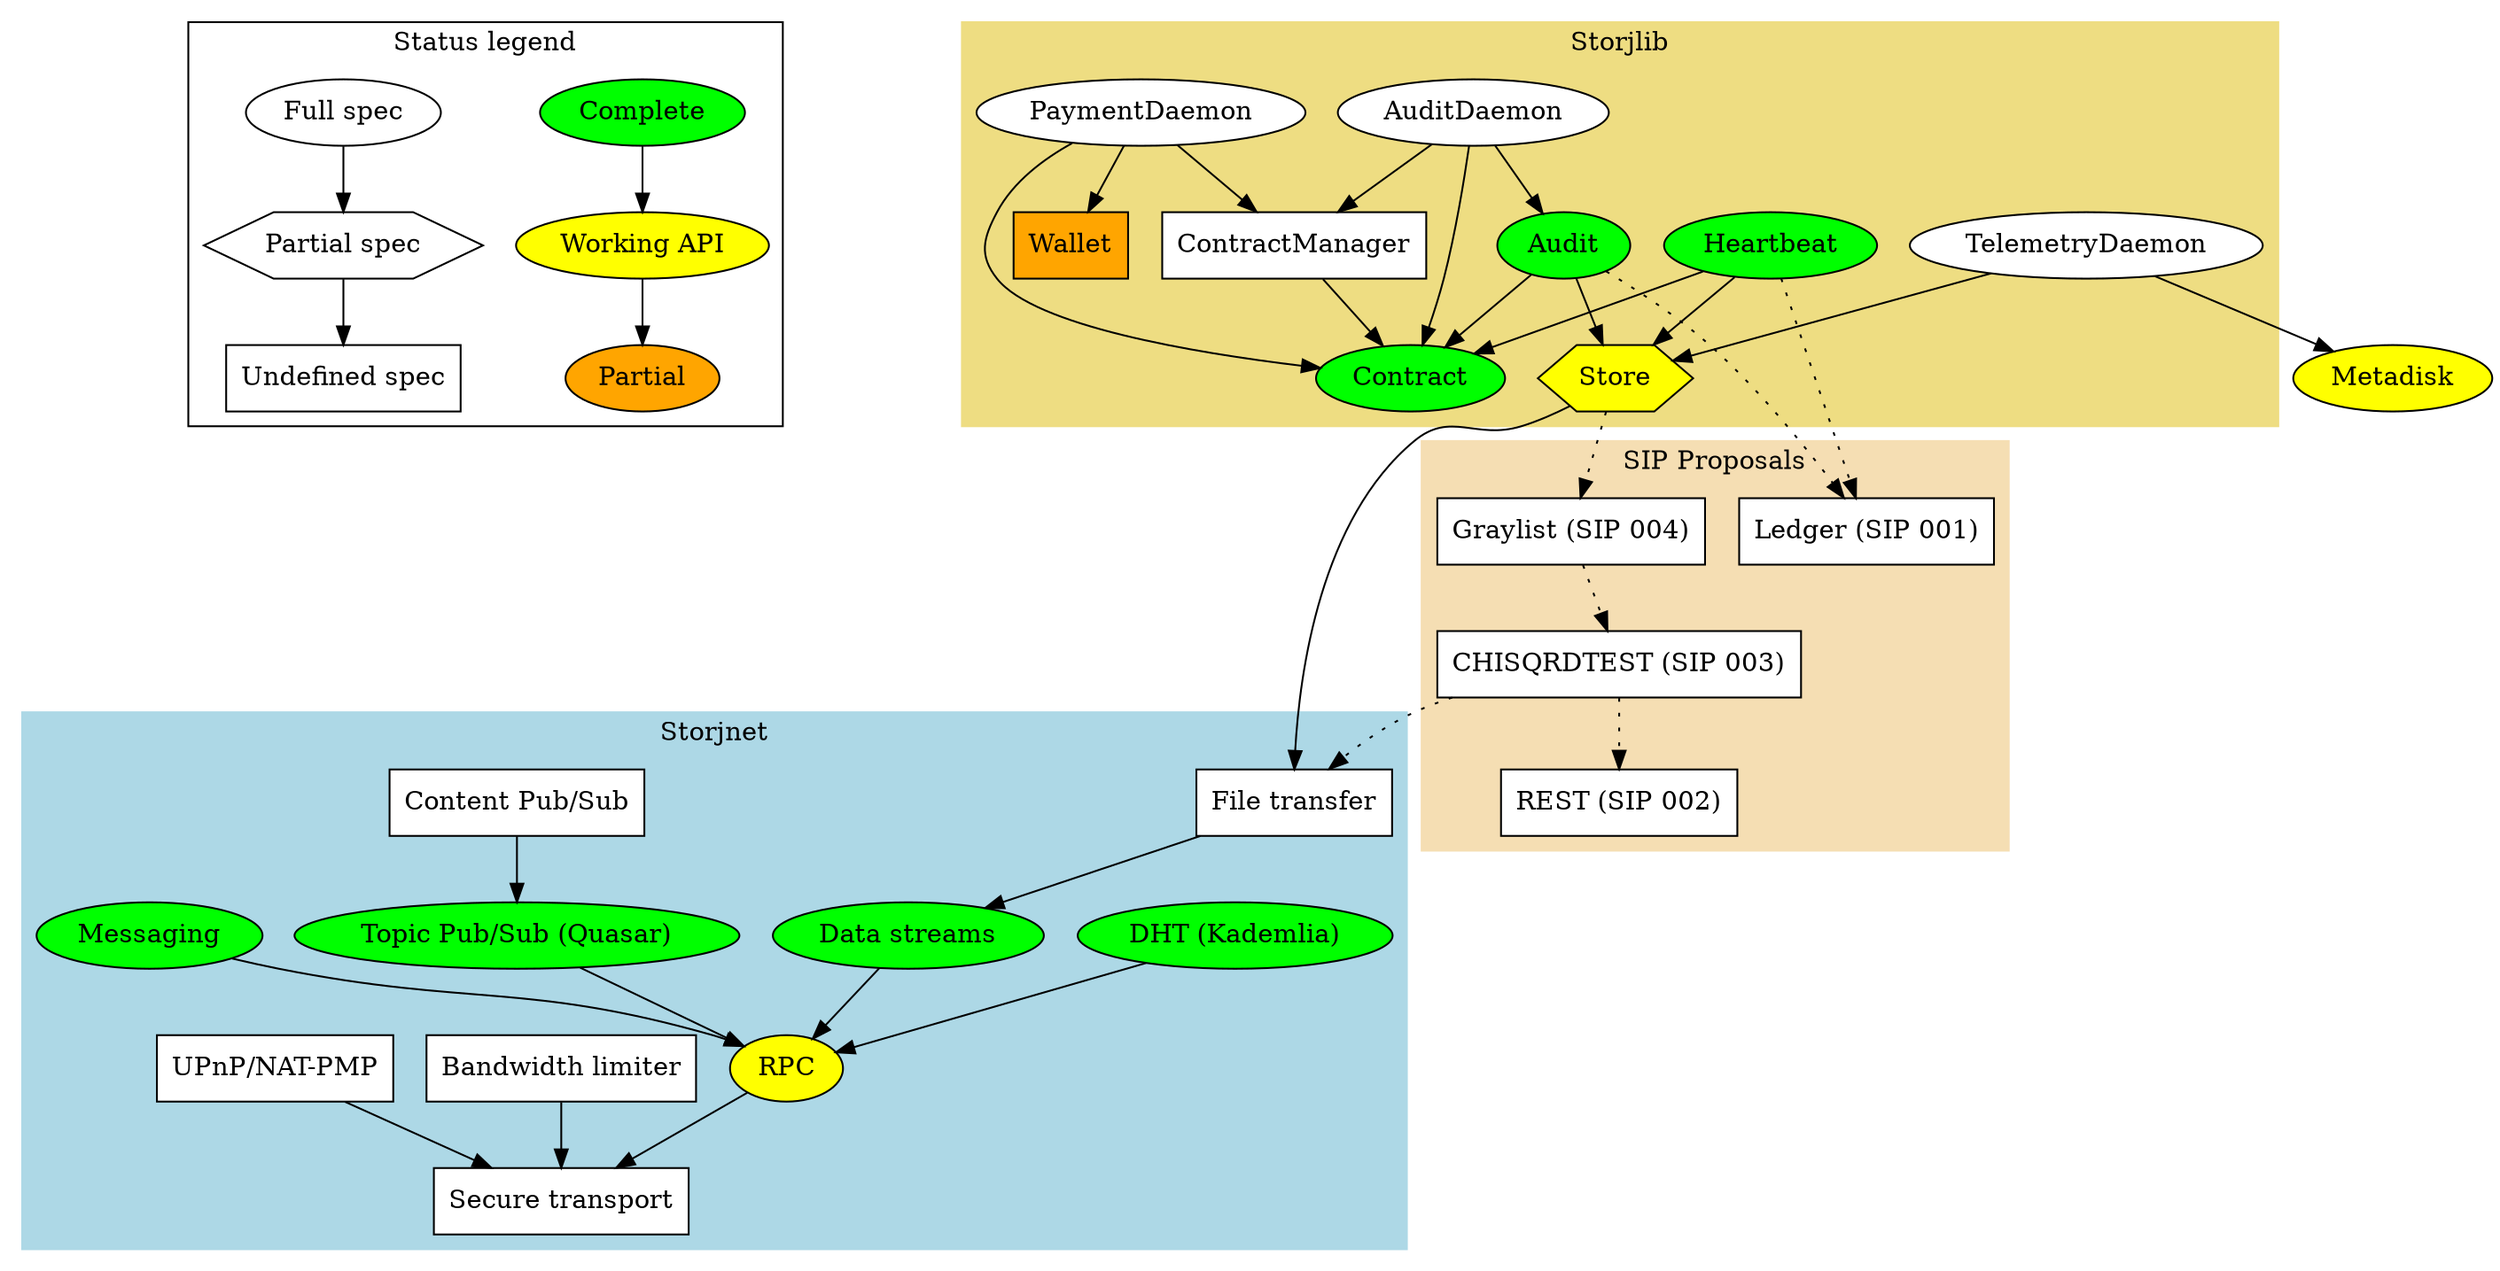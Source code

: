 // syntax guide: http://www.graphviz.org/pdf/dotguide.pdf
// compile png: `dot -Tpng status.dot -o status.png`
// compile pdf: `dot -Tpdf status.dot -o status.pdf`


digraph G {
    node [shape="box", style="filled", color="black", fillcolor="white"];

    // LEGEND
    subgraph cluster_0 {
        label = "Status legend";

        "Complete" [fillcolor=green, shape=ellipse];
        "Working API" [fillcolor=yellow, shape=ellipse];
        "Partial" [fillcolor=orange, shape=ellipse];

        "Full spec" [shape=ellipse];
        "Partial spec" [shape=hexagon];
        "Undefined spec" [shape=box];
    };
    "Complete" -> "Working API" -> "Partial";
    "Full spec" -> "Partial spec" -> "Undefined spec";


    // STORJNET
    subgraph cluster_1 {
        label = "Storjnet";
        style=filled;
        color=lightblue;

        "DHT (Kademlia)" [fillcolor=green, shape=ellipse];
        "Topic Pub/Sub (Quasar)" [fillcolor=green, shape=ellipse]; // enable publishing and subscribing to events
        "Data streams" [fillcolor=green, shape=ellipse]; // full duplex data transfer
        "File transfer";
        "Content Pub/Sub" [shape=box]; // enable publishing and subscribing to events
        "Messaging" [fillcolor=green, shape=ellipse]; // to shortcut the pubsub after peer found
        "RPC" [fillcolor=yellow, shape=ellipse]; // rpc calls and data transfer between clients
        "Secure transport";
        "Bandwidth limiter";
        "UPnP/NAT-PMP";
    };
    "UPnP/NAT-PMP" -> "Secure transport";
    "File transfer" -> "Data streams";
    "DHT (Kademlia)" -> "RPC";
    "Topic Pub/Sub (Quasar)" -> "RPC";
    "Messaging" -> "RPC";
    "Data streams" -> "RPC";
    "RPC" -> "Secure transport";
    "Bandwidth limiter" -> "Secure transport";

    // STORJLIB
    subgraph cluster_2 {
        label = "Storjlib";
        style=filled;
        color=lightgoldenrod;

        "Contract" [fillcolor=green, shape=ellipse];
        "AuditDaemon" [shape=ellipse];
        "PaymentDaemon" [shape=ellipse];
        "TelemetryDaemon" [shape=ellipse];
        "ContractManager";
        "Audit" [fillcolor=green, shape=ellipse];
        "Store" [fillcolor=yellow, shape=hexagon];
        "Heartbeat" [fillcolor=green, shape=ellipse];
        "Wallet" [fillcolor=orange, shape=box];
    };
    "PaymentDaemon" -> "ContractManager";
    "PaymentDaemon" -> "Contract";
    "PaymentDaemon" -> "Wallet";
    "AuditDaemon" -> "ContractManager";
    "AuditDaemon" -> "Contract";
    "AuditDaemon" -> "Audit";
    "ContractManager" -> "Contract";
    "Content Pub/Sub" -> "Topic Pub/Sub (Quasar)";
    "Audit" -> "Contract"; // when/how to perform the audit
    "Audit" -> "Store"; // perform audit challange
    "Audit" -> "Ledger (SIP 001)" [style=dotted]; // save result in ledger
    "Heartbeat" -> "Contract";
    "Heartbeat" -> "Store"; // perform heartbeat challange
    "Heartbeat" -> "Ledger (SIP 001)" [style=dotted]; // save result in ledger
    "Store" -> "File transfer";
    "Store" -> "Graylist (SIP 004)" [style=dotted];
    "Graylist (SIP 004)" -> "CHISQRDTEST (SIP 003)" [style=dotted];
    "CHISQRDTEST (SIP 003)" -> "File transfer" [style=dotted];
    "CHISQRDTEST (SIP 003)" -> "REST (SIP 002)" [style=dotted];
    "TelemetryDaemon" -> "Metadisk";
    "TelemetryDaemon" -> "Store";

    // SIP
    subgraph cluster_3 {
        label = "SIP Proposals";
        style=filled;
        color=wheat;

        "REST (SIP 002)"; // put/get shards
        "Ledger (SIP 001)";
        "Graylist (SIP 004)";
        "CHISQRDTEST (SIP 003)";
    };

    // EXTERNAL
    "Metadisk" [fillcolor=yellow, shape=ellipse];
}
